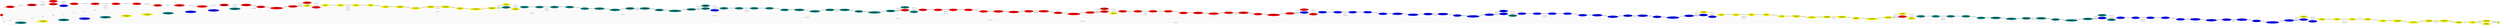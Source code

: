 graph {
rankdir=LR
input[label="input\n0.0ms\n0.0MB", style=filled, fillcolor="red"]
Embedding[label="Embedding\n0.0583449592590332ms\n63.2894140625MB", style=filled, fillcolor="red"]
layer_0_Layer_Norm_Before[label="layer_0_Layer_Norm_Before\n0.0012706559896469ms\n9.9697265625MB", style=filled, fillcolor="red"]
layer_0_Query[label="layer_0_Query\n0.0174765129089355ms\n32.2529296875MB", style=filled, fillcolor="red"]
layer_0_Key[label="layer_0_Key\n0.0172313270568847ms\n22.2529296875MB", style=filled, fillcolor="red"]
layer_0_Value[label="layer_0_Value\n0.0172220478057861ms\n2.2529296875MB", style=filled, fillcolor="blue"]
layer_0_mul[label="layer_0_mul\n0.0885497283935546ms\n498.0MB", style=filled, fillcolor="red"]
layer_0_div[label="layer_0_div\n0.0305673599243164ms\n520.0MB", style=filled, fillcolor="red"]
layer_0_softmax[label="layer_0_softmax\n0.0729390106201171ms\n0.0MB", style=filled, fillcolor="red"]
layer_0_dropout[label="layer_0_dropout\n0.0002622080147266ms\n0.0MB", style=filled, fillcolor="red"]
layer_0_context[label="layer_0_context\n0.0718917465209961ms\n20.0MB", style=filled, fillcolor="red"]
layer_0_Self_Attention_Output[label="layer_0_Self_Attention_Output\n0.0175464000701904ms\n2.2529296875MB", style=filled, fillcolor="red"]
layer_0_Residual_Connection_1[label="layer_0_Residual_Connection_1\n0.0009762240052223ms\n0.0MB", style=filled, fillcolor="red"]
layer_0_Layer_Norm_After[label="layer_0_Layer_Norm_After\n0.0013572800159454ms\n20.005859375MB", style=filled, fillcolor="red"]
layer_0_Intermediate_Forward[label="layer_0_Intermediate_Forward\n0.0711145935058593ms\n79.01171875MB", style=filled, fillcolor="red"]
layer_0_Output[label="layer_0_Output\n0.0656635818481445ms\n9.0029296875MB", style=filled, fillcolor="red"]
layer_0_mid_position_embedding[label="layer_0_mid_position_embedding\n0.0293304958343505ms\n1.1455078125MB", style=filled, fillcolor="teal"]
layer_0_add_mid_position_embedding[label="layer_0_add_mid_position_embedding\n0.0009008640050888ms\n0.0MB", style=filled, fillcolor="red"]
layer_1_Layer_Norm_Before[label="layer_1_Layer_Norm_Before\n0.0012863039970397ms\n9.9697265625MB", style=filled, fillcolor="red"]
layer_1_Query[label="layer_1_Query\n0.0174379196166992ms\n2.2529296875MB", style=filled, fillcolor="red"]
layer_1_Key[label="layer_1_Key\n0.01728169631958ms\n2.2529296875MB", style=filled, fillcolor="yellow"]
layer_1_Value[label="layer_1_Value\n0.0174435844421386ms\n2.2529296875MB", style=filled, fillcolor="red"]
layer_1_mul[label="layer_1_mul\n0.0886691513061523ms\n520.0MB", style=filled, fillcolor="yellow"]
layer_1_div[label="layer_1_div\n0.0306256313323974ms\n520.0MB", style=filled, fillcolor="yellow"]
layer_1_softmax[label="layer_1_softmax\n0.0736061782836914ms\n0.0MB", style=filled, fillcolor="yellow"]
layer_1_dropout[label="layer_1_dropout\n0.00018806399405ms\n0.0MB", style=filled, fillcolor="yellow"]
layer_1_context[label="layer_1_context\n0.0715413436889648ms\n0.0MB", style=filled, fillcolor="yellow"]
layer_1_Self_Attention_Output[label="layer_1_Self_Attention_Output\n0.0174567031860351ms\n2.2529296875MB", style=filled, fillcolor="yellow"]
layer_1_Residual_Connection_1[label="layer_1_Residual_Connection_1\n0.0009709759950637ms\n0.0MB", style=filled, fillcolor="yellow"]
layer_1_Layer_Norm_After[label="layer_1_Layer_Norm_After\n0.0013173439502716ms\n20.005859375MB", style=filled, fillcolor="yellow"]
layer_1_Intermediate_Forward[label="layer_1_Intermediate_Forward\n0.0710699234008789ms\n79.01171875MB", style=filled, fillcolor="yellow"]
layer_1_Output[label="layer_1_Output\n0.0663548126220703ms\n9.0029296875MB", style=filled, fillcolor="yellow"]
layer_1_mid_position_embedding[label="layer_1_mid_position_embedding\n0.0292732162475585ms\n1.1455078125MB", style=filled, fillcolor="blue"]
layer_1_add_mid_position_embedding[label="layer_1_add_mid_position_embedding\n0.0009574720263481ms\n0.0MB", style=filled, fillcolor="yellow"]
layer_2_Layer_Norm_Before[label="layer_2_Layer_Norm_Before\n0.001285087943077ms\n9.9697265625MB", style=filled, fillcolor="yellow"]
layer_2_Query[label="layer_2_Query\n0.0174427833557128ms\n2.2529296875MB", style=filled, fillcolor="yellow"]
layer_2_Key[label="layer_2_Key\n0.0171657276153564ms\n2.2529296875MB", style=filled, fillcolor="teal"]
layer_2_Value[label="layer_2_Value\n0.0173848648071289ms\n2.2529296875MB", style=filled, fillcolor="yellow"]
layer_2_mul[label="layer_2_mul\n0.0887181091308593ms\n520.0MB", style=filled, fillcolor="teal"]
layer_2_div[label="layer_2_div\n0.030614688873291ms\n520.0MB", style=filled, fillcolor="teal"]
layer_2_softmax[label="layer_2_softmax\n0.0784569625854492ms\n0.0MB", style=filled, fillcolor="teal"]
layer_2_dropout[label="layer_2_dropout\n0.0002414080053567ms\n0.0MB", style=filled, fillcolor="teal"]
layer_2_context[label="layer_2_context\n0.0715481262207031ms\n0.0MB", style=filled, fillcolor="teal"]
layer_2_Self_Attention_Output[label="layer_2_Self_Attention_Output\n0.0177699832916259ms\n2.2529296875MB", style=filled, fillcolor="teal"]
layer_2_Residual_Connection_1[label="layer_2_Residual_Connection_1\n0.0011152319908142ms\n0.0MB", style=filled, fillcolor="teal"]
layer_2_Layer_Norm_After[label="layer_2_Layer_Norm_After\n0.0013799359798431ms\n20.005859375MB", style=filled, fillcolor="teal"]
layer_2_Intermediate_Forward[label="layer_2_Intermediate_Forward\n0.0712279663085937ms\n79.01171875MB", style=filled, fillcolor="teal"]
layer_2_Output[label="layer_2_Output\n0.0664855651855468ms\n9.0029296875MB", style=filled, fillcolor="teal"]
layer_2_mid_position_embedding[label="layer_2_mid_position_embedding\n0.0293497924804687ms\n1.1455078125MB", style=filled, fillcolor="blue"]
layer_2_add_mid_position_embedding[label="layer_2_add_mid_position_embedding\n0.0008980799913406ms\n0.0MB", style=filled, fillcolor="teal"]
layer_3_Layer_Norm_Before[label="layer_3_Layer_Norm_Before\n0.0013761279582977ms\n9.9697265625MB", style=filled, fillcolor="teal"]
layer_3_Query[label="layer_3_Query\n0.0174609279632568ms\n2.2529296875MB", style=filled, fillcolor="teal"]
layer_3_Key[label="layer_3_Key\n0.0173723526000976ms\n2.2529296875MB", style=filled, fillcolor="teal"]
layer_3_Value[label="layer_3_Value\n0.0173704643249511ms\n2.2529296875MB", style=filled, fillcolor="blue"]
layer_3_mul[label="layer_3_mul\n0.0886422424316406ms\n520.0MB", style=filled, fillcolor="teal"]
layer_3_div[label="layer_3_div\n0.0306906242370605ms\n520.0MB", style=filled, fillcolor="teal"]
layer_3_softmax[label="layer_3_softmax\n0.0732630081176757ms\n0.0MB", style=filled, fillcolor="teal"]
layer_3_dropout[label="layer_3_dropout\n0.0002318720072507ms\n0.0MB", style=filled, fillcolor="teal"]
layer_3_context[label="layer_3_context\n0.0715023651123046ms\n0.0MB", style=filled, fillcolor="teal"]
layer_3_Self_Attention_Output[label="layer_3_Self_Attention_Output\n0.0173229122161865ms\n2.2529296875MB", style=filled, fillcolor="teal"]
layer_3_Residual_Connection_1[label="layer_3_Residual_Connection_1\n0.0009762560129165ms\n0.0MB", style=filled, fillcolor="teal"]
layer_3_Layer_Norm_After[label="layer_3_Layer_Norm_After\n0.0013334399461746ms\n20.005859375MB", style=filled, fillcolor="teal"]
layer_3_Intermediate_Forward[label="layer_3_Intermediate_Forward\n0.0709845428466796ms\n79.01171875MB", style=filled, fillcolor="teal"]
layer_3_Output[label="layer_3_Output\n0.066300064086914ms\n9.0029296875MB", style=filled, fillcolor="teal"]
layer_3_mid_position_embedding[label="layer_3_mid_position_embedding\n0.0292816314697265ms\n1.1455078125MB", style=filled, fillcolor="teal"]
layer_3_add_mid_position_embedding[label="layer_3_add_mid_position_embedding\n0.0009625279903411ms\n0.0MB", style=filled, fillcolor="teal"]
layer_4_Layer_Norm_Before[label="layer_4_Layer_Norm_Before\n0.0012958079576492ms\n9.9697265625MB", style=filled, fillcolor="teal"]
layer_4_Query[label="layer_4_Query\n0.0173817920684814ms\n2.2529296875MB", style=filled, fillcolor="teal"]
layer_4_Key[label="layer_4_Key\n0.0171687030792236ms\n2.2529296875MB", style=filled, fillcolor="red"]
layer_4_Value[label="layer_4_Value\n0.017212287902832ms\n2.2529296875MB", style=filled, fillcolor="teal"]
layer_4_mul[label="layer_4_mul\n0.0886120300292968ms\n520.0MB", style=filled, fillcolor="red"]
layer_4_div[label="layer_4_div\n0.0306422729492187ms\n520.0MB", style=filled, fillcolor="red"]
layer_4_softmax[label="layer_4_softmax\n0.0727715530395507ms\n0.0MB", style=filled, fillcolor="red"]
layer_4_dropout[label="layer_4_dropout\n0.0001792320013046ms\n0.0MB", style=filled, fillcolor="red"]
layer_4_context[label="layer_4_context\n0.0715324172973632ms\n0.0MB", style=filled, fillcolor="red"]
layer_4_Self_Attention_Output[label="layer_4_Self_Attention_Output\n0.0175042552947998ms\n2.2529296875MB", style=filled, fillcolor="red"]
layer_4_Residual_Connection_1[label="layer_4_Residual_Connection_1\n0.001180927991867ms\n0.0MB", style=filled, fillcolor="red"]
layer_4_Layer_Norm_After[label="layer_4_Layer_Norm_After\n0.0013599679470062ms\n20.005859375MB", style=filled, fillcolor="red"]
layer_4_Intermediate_Forward[label="layer_4_Intermediate_Forward\n0.071231201171875ms\n79.01171875MB", style=filled, fillcolor="red"]
layer_4_Output[label="layer_4_Output\n0.0671391067504882ms\n9.0029296875MB", style=filled, fillcolor="red"]
layer_4_mid_position_embedding[label="layer_4_mid_position_embedding\n0.029703104019165ms\n1.1455078125MB", style=filled, fillcolor="yellow"]
layer_4_add_mid_position_embedding[label="layer_4_add_mid_position_embedding\n0.0009407680034637ms\n0.0MB", style=filled, fillcolor="red"]
layer_5_Layer_Norm_Before[label="layer_5_Layer_Norm_Before\n0.0013020479679107ms\n9.9697265625MB", style=filled, fillcolor="red"]
layer_5_Query[label="layer_5_Query\n0.0172972164154052ms\n2.2529296875MB", style=filled, fillcolor="red"]
layer_5_Key[label="layer_5_Key\n0.0173836154937744ms\n2.2529296875MB", style=filled, fillcolor="red"]
layer_5_Value[label="layer_5_Value\n0.0172439041137695ms\n2.2529296875MB", style=filled, fillcolor="yellow"]
layer_5_mul[label="layer_5_mul\n0.0886316452026367ms\n520.0MB", style=filled, fillcolor="red"]
layer_5_div[label="layer_5_div\n0.0306476802825927ms\n520.0MB", style=filled, fillcolor="red"]
layer_5_softmax[label="layer_5_softmax\n0.0728098526000976ms\n0.0MB", style=filled, fillcolor="red"]
layer_5_dropout[label="layer_5_dropout\n0.0002173119932413ms\n0.0MB", style=filled, fillcolor="red"]
layer_5_context[label="layer_5_context\n0.0715170211791992ms\n0.0MB", style=filled, fillcolor="red"]
layer_5_Self_Attention_Output[label="layer_5_Self_Attention_Output\n0.0172768325805664ms\n2.2529296875MB", style=filled, fillcolor="red"]
layer_5_Residual_Connection_1[label="layer_5_Residual_Connection_1\n0.0009704319834709ms\n0.0MB", style=filled, fillcolor="red"]
layer_5_Layer_Norm_After[label="layer_5_Layer_Norm_After\n0.0014104319810867ms\n20.005859375MB", style=filled, fillcolor="red"]
layer_5_Intermediate_Forward[label="layer_5_Intermediate_Forward\n0.0710872955322265ms\n79.01171875MB", style=filled, fillcolor="red"]
layer_5_Output[label="layer_5_Output\n0.0663601608276367ms\n9.0029296875MB", style=filled, fillcolor="red"]
layer_5_mid_position_embedding[label="layer_5_mid_position_embedding\n0.0293544960021972ms\n1.1455078125MB", style=filled, fillcolor="yellow"]
layer_5_add_mid_position_embedding[label="layer_5_add_mid_position_embedding\n0.0009514880180358ms\n0.0MB", style=filled, fillcolor="red"]
layer_6_Layer_Norm_Before[label="layer_6_Layer_Norm_Before\n0.0013443839550018ms\n9.9697265625MB", style=filled, fillcolor="red"]
layer_6_Query[label="layer_6_Query\n0.0173742713928222ms\n2.2529296875MB", style=filled, fillcolor="red"]
layer_6_Key[label="layer_6_Key\n0.0173527679443359ms\n2.2529296875MB", style=filled, fillcolor="blue"]
layer_6_Value[label="layer_6_Value\n0.0173970870971679ms\n2.2529296875MB", style=filled, fillcolor="red"]
layer_6_mul[label="layer_6_mul\n0.0886671371459961ms\n520.0MB", style=filled, fillcolor="blue"]
layer_6_div[label="layer_6_div\n0.0306786556243896ms\n520.0MB", style=filled, fillcolor="blue"]
layer_6_softmax[label="layer_6_softmax\n0.072787841796875ms\n0.0MB", style=filled, fillcolor="blue"]
layer_6_dropout[label="layer_6_dropout\n0.0002245119959115ms\n0.0MB", style=filled, fillcolor="blue"]
layer_6_context[label="layer_6_context\n0.0712668762207031ms\n0.0MB", style=filled, fillcolor="blue"]
layer_6_Self_Attention_Output[label="layer_6_Self_Attention_Output\n0.0175485763549804ms\n2.2529296875MB", style=filled, fillcolor="blue"]
layer_6_Residual_Connection_1[label="layer_6_Residual_Connection_1\n0.0009695680141448ms\n0.0MB", style=filled, fillcolor="blue"]
layer_6_Layer_Norm_After[label="layer_6_Layer_Norm_After\n0.0012995200157165ms\n20.005859375MB", style=filled, fillcolor="blue"]
layer_6_Intermediate_Forward[label="layer_6_Intermediate_Forward\n0.0710302734375ms\n79.01171875MB", style=filled, fillcolor="blue"]
layer_6_Output[label="layer_6_Output\n0.0665446090698242ms\n9.0029296875MB", style=filled, fillcolor="blue"]
layer_6_mid_position_embedding[label="layer_6_mid_position_embedding\n0.029491039276123ms\n1.1455078125MB", style=filled, fillcolor="teal"]
layer_6_add_mid_position_embedding[label="layer_6_add_mid_position_embedding\n0.0010459200143814ms\n0.0MB", style=filled, fillcolor="blue"]
layer_7_Layer_Norm_Before[label="layer_7_Layer_Norm_Before\n0.0013665280342102ms\n9.9697265625MB", style=filled, fillcolor="blue"]
layer_7_Query[label="layer_7_Query\n0.0175803203582763ms\n2.2529296875MB", style=filled, fillcolor="blue"]
layer_7_Key[label="layer_7_Key\n0.0174375991821289ms\n2.2529296875MB", style=filled, fillcolor="blue"]
layer_7_Value[label="layer_7_Value\n0.0173796806335449ms\n2.2529296875MB", style=filled, fillcolor="teal"]
layer_7_mul[label="layer_7_mul\n0.0890696945190429ms\n520.0MB", style=filled, fillcolor="blue"]
layer_7_div[label="layer_7_div\n0.0306241607666015ms\n520.0MB", style=filled, fillcolor="blue"]
layer_7_softmax[label="layer_7_softmax\n0.0728324508666992ms\n0.0MB", style=filled, fillcolor="blue"]
layer_7_dropout[label="layer_7_dropout\n0.0002377600073814ms\n0.0MB", style=filled, fillcolor="blue"]
layer_7_context[label="layer_7_context\n0.0715547866821289ms\n0.0MB", style=filled, fillcolor="blue"]
layer_7_Self_Attention_Output[label="layer_7_Self_Attention_Output\n0.0175222721099853ms\n2.2529296875MB", style=filled, fillcolor="blue"]
layer_7_Residual_Connection_1[label="layer_7_Residual_Connection_1\n0.0009873600006103ms\n0.0MB", style=filled, fillcolor="blue"]
layer_7_Layer_Norm_After[label="layer_7_Layer_Norm_After\n0.0014289599657058ms\n20.005859375MB", style=filled, fillcolor="blue"]
layer_7_Intermediate_Forward[label="layer_7_Intermediate_Forward\n0.0711292190551757ms\n79.01171875MB", style=filled, fillcolor="blue"]
layer_7_Output[label="layer_7_Output\n0.0663224029541015ms\n9.0029296875MB", style=filled, fillcolor="blue"]
layer_7_mid_position_embedding[label="layer_7_mid_position_embedding\n0.0292841911315917ms\n1.1455078125MB", style=filled, fillcolor="blue"]
layer_7_add_mid_position_embedding[label="layer_7_add_mid_position_embedding\n0.0009536640048027ms\n0.0MB", style=filled, fillcolor="blue"]
layer_8_Layer_Norm_Before[label="layer_8_Layer_Norm_Before\n0.0013525760173797ms\n9.9697265625MB", style=filled, fillcolor="blue"]
layer_8_Query[label="layer_8_Query\n0.0172825279235839ms\n2.2529296875MB", style=filled, fillcolor="yellow"]
layer_8_Key[label="layer_8_Key\n0.0173703670501709ms\n2.2529296875MB", style=filled, fillcolor="blue"]
layer_8_Value[label="layer_8_Value\n0.017399616241455ms\n2.2529296875MB", style=filled, fillcolor="blue"]
layer_8_mul[label="layer_8_mul\n0.088663230895996ms\n520.0MB", style=filled, fillcolor="yellow"]
layer_8_div[label="layer_8_div\n0.0306089916229248ms\n520.0MB", style=filled, fillcolor="yellow"]
layer_8_softmax[label="layer_8_softmax\n0.0729966430664062ms\n0.0MB", style=filled, fillcolor="yellow"]
layer_8_dropout[label="layer_8_dropout\n0.0002002879977226ms\n0.0MB", style=filled, fillcolor="yellow"]
layer_8_context[label="layer_8_context\n0.0712403182983398ms\n0.0MB", style=filled, fillcolor="yellow"]
layer_8_Self_Attention_Output[label="layer_8_Self_Attention_Output\n0.0175287036895751ms\n2.2529296875MB", style=filled, fillcolor="yellow"]
layer_8_Residual_Connection_1[label="layer_8_Residual_Connection_1\n0.0009695680141448ms\n0.0MB", style=filled, fillcolor="yellow"]
layer_8_Layer_Norm_After[label="layer_8_Layer_Norm_After\n0.0013068480491638ms\n20.005859375MB", style=filled, fillcolor="yellow"]
layer_8_Intermediate_Forward[label="layer_8_Intermediate_Forward\n0.0710932159423828ms\n79.01171875MB", style=filled, fillcolor="yellow"]
layer_8_Output[label="layer_8_Output\n0.0659056015014648ms\n9.0029296875MB", style=filled, fillcolor="yellow"]
layer_8_mid_position_embedding[label="layer_8_mid_position_embedding\n0.0294362564086914ms\n1.1455078125MB", style=filled, fillcolor="teal"]
layer_8_add_mid_position_embedding[label="layer_8_add_mid_position_embedding\n0.0009204480051994ms\n0.0MB", style=filled, fillcolor="yellow"]
layer_9_Layer_Norm_Before[label="layer_9_Layer_Norm_Before\n0.0013315839767456ms\n9.9697265625MB", style=filled, fillcolor="yellow"]
layer_9_Query[label="layer_9_Query\n0.0174747524261474ms\n2.2529296875MB", style=filled, fillcolor="yellow"]
layer_9_Key[label="layer_9_Key\n0.0173565120697021ms\n2.2529296875MB", style=filled, fillcolor="red"]
layer_9_Value[label="layer_9_Value\n0.0174068489074707ms\n2.2529296875MB", style=filled, fillcolor="yellow"]
layer_9_mul[label="layer_9_mul\n0.0886564788818359ms\n520.0MB", style=filled, fillcolor="teal"]
layer_9_div[label="layer_9_div\n0.030608736038208ms\n520.0MB", style=filled, fillcolor="teal"]
layer_9_softmax[label="layer_9_softmax\n0.0734276504516601ms\n0.0MB", style=filled, fillcolor="teal"]
layer_9_dropout[label="layer_9_dropout\n0.0001951680034399ms\n0.0MB", style=filled, fillcolor="teal"]
layer_9_context[label="layer_9_context\n0.0712035217285156ms\n0.0MB", style=filled, fillcolor="teal"]
layer_9_Self_Attention_Output[label="layer_9_Self_Attention_Output\n0.0175230083465576ms\n2.2529296875MB", style=filled, fillcolor="teal"]
layer_9_Residual_Connection_1[label="layer_9_Residual_Connection_1\n0.0009803839921951ms\n0.0MB", style=filled, fillcolor="teal"]
layer_9_Layer_Norm_After[label="layer_9_Layer_Norm_After\n0.0013312640190124ms\n20.005859375MB", style=filled, fillcolor="teal"]
layer_9_Intermediate_Forward[label="layer_9_Intermediate_Forward\n0.0711100769042968ms\n79.01171875MB", style=filled, fillcolor="teal"]
layer_9_Output[label="layer_9_Output\n0.0663685455322265ms\n9.0029296875MB", style=filled, fillcolor="teal"]
layer_9_mid_position_embedding[label="layer_9_mid_position_embedding\n0.029705919265747ms\n1.1455078125MB", style=filled, fillcolor="yellow"]
layer_9_add_mid_position_embedding[label="layer_9_add_mid_position_embedding\n0.000961088001728ms\n0.0MB", style=filled, fillcolor="teal"]
layer_10_Layer_Norm_Before[label="layer_10_Layer_Norm_Before\n0.0012703039646148ms\n9.9697265625MB", style=filled, fillcolor="teal"]
layer_10_Query[label="layer_10_Query\n0.0174214401245117ms\n2.2529296875MB", style=filled, fillcolor="teal"]
layer_10_Key[label="layer_10_Key\n0.0173865928649902ms\n2.2529296875MB", style=filled, fillcolor="blue"]
layer_10_Value[label="layer_10_Value\n0.0174473285675048ms\n2.2529296875MB", style=filled, fillcolor="teal"]
layer_10_mul[label="layer_10_mul\n0.0886327056884765ms\n520.0MB", style=filled, fillcolor="blue"]
layer_10_div[label="layer_10_div\n0.030676191329956ms\n520.0MB", style=filled, fillcolor="blue"]
layer_10_softmax[label="layer_10_softmax\n0.073959487915039ms\n0.0MB", style=filled, fillcolor="blue"]
layer_10_dropout[label="layer_10_dropout\n0.0002190400063991ms\n0.0MB", style=filled, fillcolor="blue"]
layer_10_context[label="layer_10_context\n0.0712834854125976ms\n0.0MB", style=filled, fillcolor="blue"]
layer_10_Self_Attention_Output[label="layer_10_Self_Attention_Output\n0.0174771518707275ms\n2.2529296875MB", style=filled, fillcolor="blue"]
layer_10_Residual_Connection_1[label="layer_10_Residual_Connection_1\n0.0009636800289154ms\n0.0MB", style=filled, fillcolor="blue"]
layer_10_Layer_Norm_After[label="layer_10_Layer_Norm_After\n0.0012945280075073ms\n20.005859375MB", style=filled, fillcolor="blue"]
layer_10_Intermediate_Forward[label="layer_10_Intermediate_Forward\n0.0711186218261718ms\n79.01171875MB", style=filled, fillcolor="blue"]
layer_10_Output[label="layer_10_Output\n0.0663684158325195ms\n9.0029296875MB", style=filled, fillcolor="blue"]
layer_10_mid_position_embedding[label="layer_10_mid_position_embedding\n0.0298214073181152ms\n1.1455078125MB", style=filled, fillcolor="teal"]
layer_10_add_mid_position_embedding[label="layer_10_add_mid_position_embedding\n0.0009691519737243ms\n0.0MB", style=filled, fillcolor="blue"]
layer_11_Layer_Norm_Before[label="layer_11_Layer_Norm_Before\n0.0013812160491943ms\n9.9697265625MB", style=filled, fillcolor="blue"]
layer_11_Query[label="layer_11_Query\n0.0173419513702392ms\n2.2529296875MB", style=filled, fillcolor="yellow"]
layer_11_Key[label="layer_11_Key\n0.0174547843933105ms\n2.2529296875MB", style=filled, fillcolor="blue"]
layer_11_Value[label="layer_11_Value\n0.0174020156860351ms\n2.2529296875MB", style=filled, fillcolor="blue"]
layer_11_mul[label="layer_11_mul\n0.0885824966430664ms\n520.0MB", style=filled, fillcolor="yellow"]
layer_11_div[label="layer_11_div\n0.0306636791229248ms\n520.0MB", style=filled, fillcolor="yellow"]
layer_11_softmax[label="layer_11_softmax\n0.0728349456787109ms\n0.0MB", style=filled, fillcolor="yellow"]
layer_11_dropout[label="layer_11_dropout\n0.0002040960043668ms\n0.0MB", style=filled, fillcolor="yellow"]
layer_11_context[label="layer_11_context\n0.0718178253173828ms\n0.0MB", style=filled, fillcolor="yellow"]
layer_11_Self_Attention_Output[label="layer_11_Self_Attention_Output\n0.0175189113616943ms\n2.2529296875MB", style=filled, fillcolor="yellow"]
layer_11_Residual_Connection_1[label="layer_11_Residual_Connection_1\n0.0009705600142478ms\n0.0MB", style=filled, fillcolor="yellow"]
layer_11_Layer_Norm_After[label="layer_11_Layer_Norm_After\n0.0013179520368576ms\n20.005859375MB", style=filled, fillcolor="yellow"]
layer_11_Intermediate_Forward[label="layer_11_Intermediate_Forward\n0.0710448303222656ms\n79.01171875MB", style=filled, fillcolor="yellow"]
layer_11_Output[label="layer_11_Output\n0.0663422698974609ms\n9.0029296875MB", style=filled, fillcolor="yellow"]
Layer_Norm[label="Layer_Norm\n0.0013424960374832ms\n0.0MB", style=filled, fillcolor="yellow"]
Class_Labels_Classifier[label="Class_Labels_Classifier\n0.0020229120254516ms\n4.7757415771484375MB", style=filled, fillcolor="yellow"]
Box_Predictor[label="Box_Predictor\n0.001871423959732ms\n4.517593383789063MB", style=filled, fillcolor="yellow"]
output[label="output\n0.0ms\n0.0MB", style=filled, fillcolor="yellow"]
input -- Embedding[label="9.76MB"];
input -- layer_0_mid_position_embedding[label="9.76MB"];
input -- layer_1_mid_position_embedding[label="9.76MB"];
input -- layer_2_mid_position_embedding[label="9.76MB"];
input -- layer_3_mid_position_embedding[label="9.76MB"];
input -- layer_4_mid_position_embedding[label="9.76MB"];
input -- layer_5_mid_position_embedding[label="9.76MB"];
input -- layer_6_mid_position_embedding[label="9.76MB"];
input -- layer_7_mid_position_embedding[label="9.76MB"];
input -- layer_8_mid_position_embedding[label="9.76MB"];
input -- layer_9_mid_position_embedding[label="9.76MB"];
input -- layer_10_mid_position_embedding[label="9.76MB"];
Embedding -- layer_0_Layer_Norm_Before[label="9.9638671875MB"];
layer_0_Layer_Norm_Before -- layer_0_Query[label="9.9638671875MB"];
layer_0_Layer_Norm_Before -- layer_0_Key[label="9.9638671875MB"];
layer_0_Layer_Norm_Before -- layer_0_Value[label="9.9638671875MB"];
layer_0_Query -- layer_0_mul[label="9.9638671875MB"];
layer_0_Key -- layer_0_mul[label="9.9638671875MB"];
layer_0_mul -- layer_0_div[label="529.4861297607422MB"];
layer_0_div -- layer_0_softmax[label="529.4861297607422MB"];
layer_0_softmax -- layer_0_dropout[label="529.4861297607422MB"];
layer_0_dropout -- layer_0_context[label="529.4861297607422MB"];
layer_0_Value -- layer_0_context[label="9.9638671875MB"];
layer_0_context -- layer_0_Self_Attention_Output[label="9.9638671875MB"];
layer_0_Self_Attention_Output -- layer_0_Residual_Connection_1[label="9.9638671875MB"];
Embedding -- layer_0_Residual_Connection_1[label="9.9638671875MB"];
layer_0_Residual_Connection_1 -- layer_0_Layer_Norm_After[label="9.9638671875MB"];
layer_0_Layer_Norm_After -- layer_0_Intermediate_Forward[label="9.9638671875MB"];
layer_0_Intermediate_Forward -- layer_0_Output[label="39.85546875MB"];
layer_0_Residual_Connection_1 -- layer_0_Output[label="9.9638671875MB"];
layer_0_Output -- layer_0_add_mid_position_embedding[label="9.9638671875MB"];
layer_0_mid_position_embedding -- layer_0_add_mid_position_embedding[label="9.9638671875MB"];
layer_0_add_mid_position_embedding -- layer_1_Layer_Norm_Before[label="9.9638671875MB"];
layer_1_Layer_Norm_Before -- layer_1_Query[label="9.9638671875MB"];
layer_1_Layer_Norm_Before -- layer_1_Key[label="9.9638671875MB"];
layer_1_Layer_Norm_Before -- layer_1_Value[label="9.9638671875MB"];
layer_1_Query -- layer_1_mul[label="9.9638671875MB"];
layer_1_Key -- layer_1_mul[label="9.9638671875MB"];
layer_1_mul -- layer_1_div[label="529.4861297607422MB"];
layer_1_div -- layer_1_softmax[label="529.4861297607422MB"];
layer_1_softmax -- layer_1_dropout[label="529.4861297607422MB"];
layer_1_dropout -- layer_1_context[label="529.4861297607422MB"];
layer_1_Value -- layer_1_context[label="9.9638671875MB"];
layer_1_context -- layer_1_Self_Attention_Output[label="9.9638671875MB"];
layer_1_Self_Attention_Output -- layer_1_Residual_Connection_1[label="9.9638671875MB"];
layer_0_add_mid_position_embedding -- layer_1_Residual_Connection_1[label="9.9638671875MB"];
layer_1_Residual_Connection_1 -- layer_1_Layer_Norm_After[label="9.9638671875MB"];
layer_1_Layer_Norm_After -- layer_1_Intermediate_Forward[label="9.9638671875MB"];
layer_1_Intermediate_Forward -- layer_1_Output[label="39.85546875MB"];
layer_1_Residual_Connection_1 -- layer_1_Output[label="9.9638671875MB"];
layer_1_Output -- layer_1_add_mid_position_embedding[label="9.9638671875MB"];
layer_1_mid_position_embedding -- layer_1_add_mid_position_embedding[label="9.9638671875MB"];
layer_1_add_mid_position_embedding -- layer_2_Layer_Norm_Before[label="9.9638671875MB"];
layer_2_Layer_Norm_Before -- layer_2_Query[label="9.9638671875MB"];
layer_2_Layer_Norm_Before -- layer_2_Key[label="9.9638671875MB"];
layer_2_Layer_Norm_Before -- layer_2_Value[label="9.9638671875MB"];
layer_2_Query -- layer_2_mul[label="9.9638671875MB"];
layer_2_Key -- layer_2_mul[label="9.9638671875MB"];
layer_2_mul -- layer_2_div[label="529.4861297607422MB"];
layer_2_div -- layer_2_softmax[label="529.4861297607422MB"];
layer_2_softmax -- layer_2_dropout[label="529.4861297607422MB"];
layer_2_dropout -- layer_2_context[label="529.4861297607422MB"];
layer_2_Value -- layer_2_context[label="9.9638671875MB"];
layer_2_context -- layer_2_Self_Attention_Output[label="9.9638671875MB"];
layer_2_Self_Attention_Output -- layer_2_Residual_Connection_1[label="9.9638671875MB"];
layer_1_add_mid_position_embedding -- layer_2_Residual_Connection_1[label="9.9638671875MB"];
layer_2_Residual_Connection_1 -- layer_2_Layer_Norm_After[label="9.9638671875MB"];
layer_2_Layer_Norm_After -- layer_2_Intermediate_Forward[label="9.9638671875MB"];
layer_2_Intermediate_Forward -- layer_2_Output[label="39.85546875MB"];
layer_2_Residual_Connection_1 -- layer_2_Output[label="9.9638671875MB"];
layer_2_Output -- layer_2_add_mid_position_embedding[label="9.9638671875MB"];
layer_2_mid_position_embedding -- layer_2_add_mid_position_embedding[label="9.9638671875MB"];
layer_2_add_mid_position_embedding -- layer_3_Layer_Norm_Before[label="9.9638671875MB"];
layer_3_Layer_Norm_Before -- layer_3_Query[label="9.9638671875MB"];
layer_3_Layer_Norm_Before -- layer_3_Key[label="9.9638671875MB"];
layer_3_Layer_Norm_Before -- layer_3_Value[label="9.9638671875MB"];
layer_3_Query -- layer_3_mul[label="9.9638671875MB"];
layer_3_Key -- layer_3_mul[label="9.9638671875MB"];
layer_3_mul -- layer_3_div[label="529.4861297607422MB"];
layer_3_div -- layer_3_softmax[label="529.4861297607422MB"];
layer_3_softmax -- layer_3_dropout[label="529.4861297607422MB"];
layer_3_dropout -- layer_3_context[label="529.4861297607422MB"];
layer_3_Value -- layer_3_context[label="9.9638671875MB"];
layer_3_context -- layer_3_Self_Attention_Output[label="9.9638671875MB"];
layer_3_Self_Attention_Output -- layer_3_Residual_Connection_1[label="9.9638671875MB"];
layer_2_add_mid_position_embedding -- layer_3_Residual_Connection_1[label="9.9638671875MB"];
layer_3_Residual_Connection_1 -- layer_3_Layer_Norm_After[label="9.9638671875MB"];
layer_3_Layer_Norm_After -- layer_3_Intermediate_Forward[label="9.9638671875MB"];
layer_3_Intermediate_Forward -- layer_3_Output[label="39.85546875MB"];
layer_3_Residual_Connection_1 -- layer_3_Output[label="9.9638671875MB"];
layer_3_Output -- layer_3_add_mid_position_embedding[label="9.9638671875MB"];
layer_3_mid_position_embedding -- layer_3_add_mid_position_embedding[label="9.9638671875MB"];
layer_3_add_mid_position_embedding -- layer_4_Layer_Norm_Before[label="9.9638671875MB"];
layer_4_Layer_Norm_Before -- layer_4_Query[label="9.9638671875MB"];
layer_4_Layer_Norm_Before -- layer_4_Key[label="9.9638671875MB"];
layer_4_Layer_Norm_Before -- layer_4_Value[label="9.9638671875MB"];
layer_4_Query -- layer_4_mul[label="9.9638671875MB"];
layer_4_Key -- layer_4_mul[label="9.9638671875MB"];
layer_4_mul -- layer_4_div[label="529.4861297607422MB"];
layer_4_div -- layer_4_softmax[label="529.4861297607422MB"];
layer_4_softmax -- layer_4_dropout[label="529.4861297607422MB"];
layer_4_dropout -- layer_4_context[label="529.4861297607422MB"];
layer_4_Value -- layer_4_context[label="9.9638671875MB"];
layer_4_context -- layer_4_Self_Attention_Output[label="9.9638671875MB"];
layer_4_Self_Attention_Output -- layer_4_Residual_Connection_1[label="9.9638671875MB"];
layer_3_add_mid_position_embedding -- layer_4_Residual_Connection_1[label="9.9638671875MB"];
layer_4_Residual_Connection_1 -- layer_4_Layer_Norm_After[label="9.9638671875MB"];
layer_4_Layer_Norm_After -- layer_4_Intermediate_Forward[label="9.9638671875MB"];
layer_4_Intermediate_Forward -- layer_4_Output[label="39.85546875MB"];
layer_4_Residual_Connection_1 -- layer_4_Output[label="9.9638671875MB"];
layer_4_Output -- layer_4_add_mid_position_embedding[label="9.9638671875MB"];
layer_4_mid_position_embedding -- layer_4_add_mid_position_embedding[label="9.9638671875MB"];
layer_4_add_mid_position_embedding -- layer_5_Layer_Norm_Before[label="9.9638671875MB"];
layer_5_Layer_Norm_Before -- layer_5_Query[label="9.9638671875MB"];
layer_5_Layer_Norm_Before -- layer_5_Key[label="9.9638671875MB"];
layer_5_Layer_Norm_Before -- layer_5_Value[label="9.9638671875MB"];
layer_5_Query -- layer_5_mul[label="9.9638671875MB"];
layer_5_Key -- layer_5_mul[label="9.9638671875MB"];
layer_5_mul -- layer_5_div[label="529.4861297607422MB"];
layer_5_div -- layer_5_softmax[label="529.4861297607422MB"];
layer_5_softmax -- layer_5_dropout[label="529.4861297607422MB"];
layer_5_dropout -- layer_5_context[label="529.4861297607422MB"];
layer_5_Value -- layer_5_context[label="9.9638671875MB"];
layer_5_context -- layer_5_Self_Attention_Output[label="9.9638671875MB"];
layer_5_Self_Attention_Output -- layer_5_Residual_Connection_1[label="9.9638671875MB"];
layer_4_add_mid_position_embedding -- layer_5_Residual_Connection_1[label="9.9638671875MB"];
layer_5_Residual_Connection_1 -- layer_5_Layer_Norm_After[label="9.9638671875MB"];
layer_5_Layer_Norm_After -- layer_5_Intermediate_Forward[label="9.9638671875MB"];
layer_5_Intermediate_Forward -- layer_5_Output[label="39.85546875MB"];
layer_5_Residual_Connection_1 -- layer_5_Output[label="9.9638671875MB"];
layer_5_Output -- layer_5_add_mid_position_embedding[label="9.9638671875MB"];
layer_5_mid_position_embedding -- layer_5_add_mid_position_embedding[label="9.9638671875MB"];
layer_5_add_mid_position_embedding -- layer_6_Layer_Norm_Before[label="9.9638671875MB"];
layer_6_Layer_Norm_Before -- layer_6_Query[label="9.9638671875MB"];
layer_6_Layer_Norm_Before -- layer_6_Key[label="9.9638671875MB"];
layer_6_Layer_Norm_Before -- layer_6_Value[label="9.9638671875MB"];
layer_6_Query -- layer_6_mul[label="9.9638671875MB"];
layer_6_Key -- layer_6_mul[label="9.9638671875MB"];
layer_6_mul -- layer_6_div[label="529.4861297607422MB"];
layer_6_div -- layer_6_softmax[label="529.4861297607422MB"];
layer_6_softmax -- layer_6_dropout[label="529.4861297607422MB"];
layer_6_dropout -- layer_6_context[label="529.4861297607422MB"];
layer_6_Value -- layer_6_context[label="9.9638671875MB"];
layer_6_context -- layer_6_Self_Attention_Output[label="9.9638671875MB"];
layer_6_Self_Attention_Output -- layer_6_Residual_Connection_1[label="9.9638671875MB"];
layer_5_add_mid_position_embedding -- layer_6_Residual_Connection_1[label="9.9638671875MB"];
layer_6_Residual_Connection_1 -- layer_6_Layer_Norm_After[label="9.9638671875MB"];
layer_6_Layer_Norm_After -- layer_6_Intermediate_Forward[label="9.9638671875MB"];
layer_6_Intermediate_Forward -- layer_6_Output[label="39.85546875MB"];
layer_6_Residual_Connection_1 -- layer_6_Output[label="9.9638671875MB"];
layer_6_Output -- layer_6_add_mid_position_embedding[label="9.9638671875MB"];
layer_6_mid_position_embedding -- layer_6_add_mid_position_embedding[label="9.9638671875MB"];
layer_6_add_mid_position_embedding -- layer_7_Layer_Norm_Before[label="9.9638671875MB"];
layer_7_Layer_Norm_Before -- layer_7_Query[label="9.9638671875MB"];
layer_7_Layer_Norm_Before -- layer_7_Key[label="9.9638671875MB"];
layer_7_Layer_Norm_Before -- layer_7_Value[label="9.9638671875MB"];
layer_7_Query -- layer_7_mul[label="9.9638671875MB"];
layer_7_Key -- layer_7_mul[label="9.9638671875MB"];
layer_7_mul -- layer_7_div[label="529.4861297607422MB"];
layer_7_div -- layer_7_softmax[label="529.4861297607422MB"];
layer_7_softmax -- layer_7_dropout[label="529.4861297607422MB"];
layer_7_dropout -- layer_7_context[label="529.4861297607422MB"];
layer_7_Value -- layer_7_context[label="9.9638671875MB"];
layer_7_context -- layer_7_Self_Attention_Output[label="9.9638671875MB"];
layer_7_Self_Attention_Output -- layer_7_Residual_Connection_1[label="9.9638671875MB"];
layer_6_add_mid_position_embedding -- layer_7_Residual_Connection_1[label="9.9638671875MB"];
layer_7_Residual_Connection_1 -- layer_7_Layer_Norm_After[label="9.9638671875MB"];
layer_7_Layer_Norm_After -- layer_7_Intermediate_Forward[label="9.9638671875MB"];
layer_7_Intermediate_Forward -- layer_7_Output[label="39.85546875MB"];
layer_7_Residual_Connection_1 -- layer_7_Output[label="9.9638671875MB"];
layer_7_Output -- layer_7_add_mid_position_embedding[label="9.9638671875MB"];
layer_7_mid_position_embedding -- layer_7_add_mid_position_embedding[label="9.9638671875MB"];
layer_7_add_mid_position_embedding -- layer_8_Layer_Norm_Before[label="9.9638671875MB"];
layer_8_Layer_Norm_Before -- layer_8_Query[label="9.9638671875MB"];
layer_8_Layer_Norm_Before -- layer_8_Key[label="9.9638671875MB"];
layer_8_Layer_Norm_Before -- layer_8_Value[label="9.9638671875MB"];
layer_8_Query -- layer_8_mul[label="9.9638671875MB"];
layer_8_Key -- layer_8_mul[label="9.9638671875MB"];
layer_8_mul -- layer_8_div[label="529.4861297607422MB"];
layer_8_div -- layer_8_softmax[label="529.4861297607422MB"];
layer_8_softmax -- layer_8_dropout[label="529.4861297607422MB"];
layer_8_dropout -- layer_8_context[label="529.4861297607422MB"];
layer_8_Value -- layer_8_context[label="9.9638671875MB"];
layer_8_context -- layer_8_Self_Attention_Output[label="9.9638671875MB"];
layer_8_Self_Attention_Output -- layer_8_Residual_Connection_1[label="9.9638671875MB"];
layer_7_add_mid_position_embedding -- layer_8_Residual_Connection_1[label="9.9638671875MB"];
layer_8_Residual_Connection_1 -- layer_8_Layer_Norm_After[label="9.9638671875MB"];
layer_8_Layer_Norm_After -- layer_8_Intermediate_Forward[label="9.9638671875MB"];
layer_8_Intermediate_Forward -- layer_8_Output[label="39.85546875MB"];
layer_8_Residual_Connection_1 -- layer_8_Output[label="9.9638671875MB"];
layer_8_Output -- layer_8_add_mid_position_embedding[label="9.9638671875MB"];
layer_8_mid_position_embedding -- layer_8_add_mid_position_embedding[label="9.9638671875MB"];
layer_8_add_mid_position_embedding -- layer_9_Layer_Norm_Before[label="9.9638671875MB"];
layer_9_Layer_Norm_Before -- layer_9_Query[label="9.9638671875MB"];
layer_9_Layer_Norm_Before -- layer_9_Key[label="9.9638671875MB"];
layer_9_Layer_Norm_Before -- layer_9_Value[label="9.9638671875MB"];
layer_9_Query -- layer_9_mul[label="9.9638671875MB"];
layer_9_Key -- layer_9_mul[label="9.9638671875MB"];
layer_9_mul -- layer_9_div[label="529.4861297607422MB"];
layer_9_div -- layer_9_softmax[label="529.4861297607422MB"];
layer_9_softmax -- layer_9_dropout[label="529.4861297607422MB"];
layer_9_dropout -- layer_9_context[label="529.4861297607422MB"];
layer_9_Value -- layer_9_context[label="9.9638671875MB"];
layer_9_context -- layer_9_Self_Attention_Output[label="9.9638671875MB"];
layer_9_Self_Attention_Output -- layer_9_Residual_Connection_1[label="9.9638671875MB"];
layer_8_add_mid_position_embedding -- layer_9_Residual_Connection_1[label="9.9638671875MB"];
layer_9_Residual_Connection_1 -- layer_9_Layer_Norm_After[label="9.9638671875MB"];
layer_9_Layer_Norm_After -- layer_9_Intermediate_Forward[label="9.9638671875MB"];
layer_9_Intermediate_Forward -- layer_9_Output[label="39.85546875MB"];
layer_9_Residual_Connection_1 -- layer_9_Output[label="9.9638671875MB"];
layer_9_Output -- layer_9_add_mid_position_embedding[label="9.9638671875MB"];
layer_9_mid_position_embedding -- layer_9_add_mid_position_embedding[label="9.9638671875MB"];
layer_9_add_mid_position_embedding -- layer_10_Layer_Norm_Before[label="9.9638671875MB"];
layer_10_Layer_Norm_Before -- layer_10_Query[label="9.9638671875MB"];
layer_10_Layer_Norm_Before -- layer_10_Key[label="9.9638671875MB"];
layer_10_Layer_Norm_Before -- layer_10_Value[label="9.9638671875MB"];
layer_10_Query -- layer_10_mul[label="9.9638671875MB"];
layer_10_Key -- layer_10_mul[label="9.9638671875MB"];
layer_10_mul -- layer_10_div[label="529.4861297607422MB"];
layer_10_div -- layer_10_softmax[label="529.4861297607422MB"];
layer_10_softmax -- layer_10_dropout[label="529.4861297607422MB"];
layer_10_dropout -- layer_10_context[label="529.4861297607422MB"];
layer_10_Value -- layer_10_context[label="9.9638671875MB"];
layer_10_context -- layer_10_Self_Attention_Output[label="9.9638671875MB"];
layer_10_Self_Attention_Output -- layer_10_Residual_Connection_1[label="9.9638671875MB"];
layer_9_add_mid_position_embedding -- layer_10_Residual_Connection_1[label="9.9638671875MB"];
layer_10_Residual_Connection_1 -- layer_10_Layer_Norm_After[label="9.9638671875MB"];
layer_10_Layer_Norm_After -- layer_10_Intermediate_Forward[label="9.9638671875MB"];
layer_10_Intermediate_Forward -- layer_10_Output[label="39.85546875MB"];
layer_10_Residual_Connection_1 -- layer_10_Output[label="9.9638671875MB"];
layer_10_Output -- layer_10_add_mid_position_embedding[label="9.9638671875MB"];
layer_10_mid_position_embedding -- layer_10_add_mid_position_embedding[label="9.9638671875MB"];
layer_10_add_mid_position_embedding -- layer_11_Layer_Norm_Before[label="9.9638671875MB"];
layer_11_Layer_Norm_Before -- layer_11_Query[label="9.9638671875MB"];
layer_11_Layer_Norm_Before -- layer_11_Key[label="9.9638671875MB"];
layer_11_Layer_Norm_Before -- layer_11_Value[label="9.9638671875MB"];
layer_11_Query -- layer_11_mul[label="9.9638671875MB"];
layer_11_Key -- layer_11_mul[label="9.9638671875MB"];
layer_11_mul -- layer_11_div[label="529.4861297607422MB"];
layer_11_div -- layer_11_softmax[label="529.4861297607422MB"];
layer_11_softmax -- layer_11_dropout[label="529.4861297607422MB"];
layer_11_dropout -- layer_11_context[label="529.4861297607422MB"];
layer_11_Value -- layer_11_context[label="9.9638671875MB"];
layer_11_context -- layer_11_Self_Attention_Output[label="9.9638671875MB"];
layer_11_Self_Attention_Output -- layer_11_Residual_Connection_1[label="9.9638671875MB"];
layer_10_add_mid_position_embedding -- layer_11_Residual_Connection_1[label="9.9638671875MB"];
layer_11_Residual_Connection_1 -- layer_11_Layer_Norm_After[label="9.9638671875MB"];
layer_11_Layer_Norm_After -- layer_11_Intermediate_Forward[label="9.9638671875MB"];
layer_11_Intermediate_Forward -- layer_11_Output[label="39.85546875MB"];
layer_11_Residual_Connection_1 -- layer_11_Output[label="9.9638671875MB"];
layer_11_Output -- Layer_Norm[label="9.9638671875MB"];
Layer_Norm -- Class_Labels_Classifier[label="9.9638671875MB"];
Layer_Norm -- Box_Predictor[label="9.9638671875MB"];
Class_Labels_Classifier -- output[label="0.03509521484375MB"];
Box_Predictor -- output[label="0.00152587890625MB"];
}
